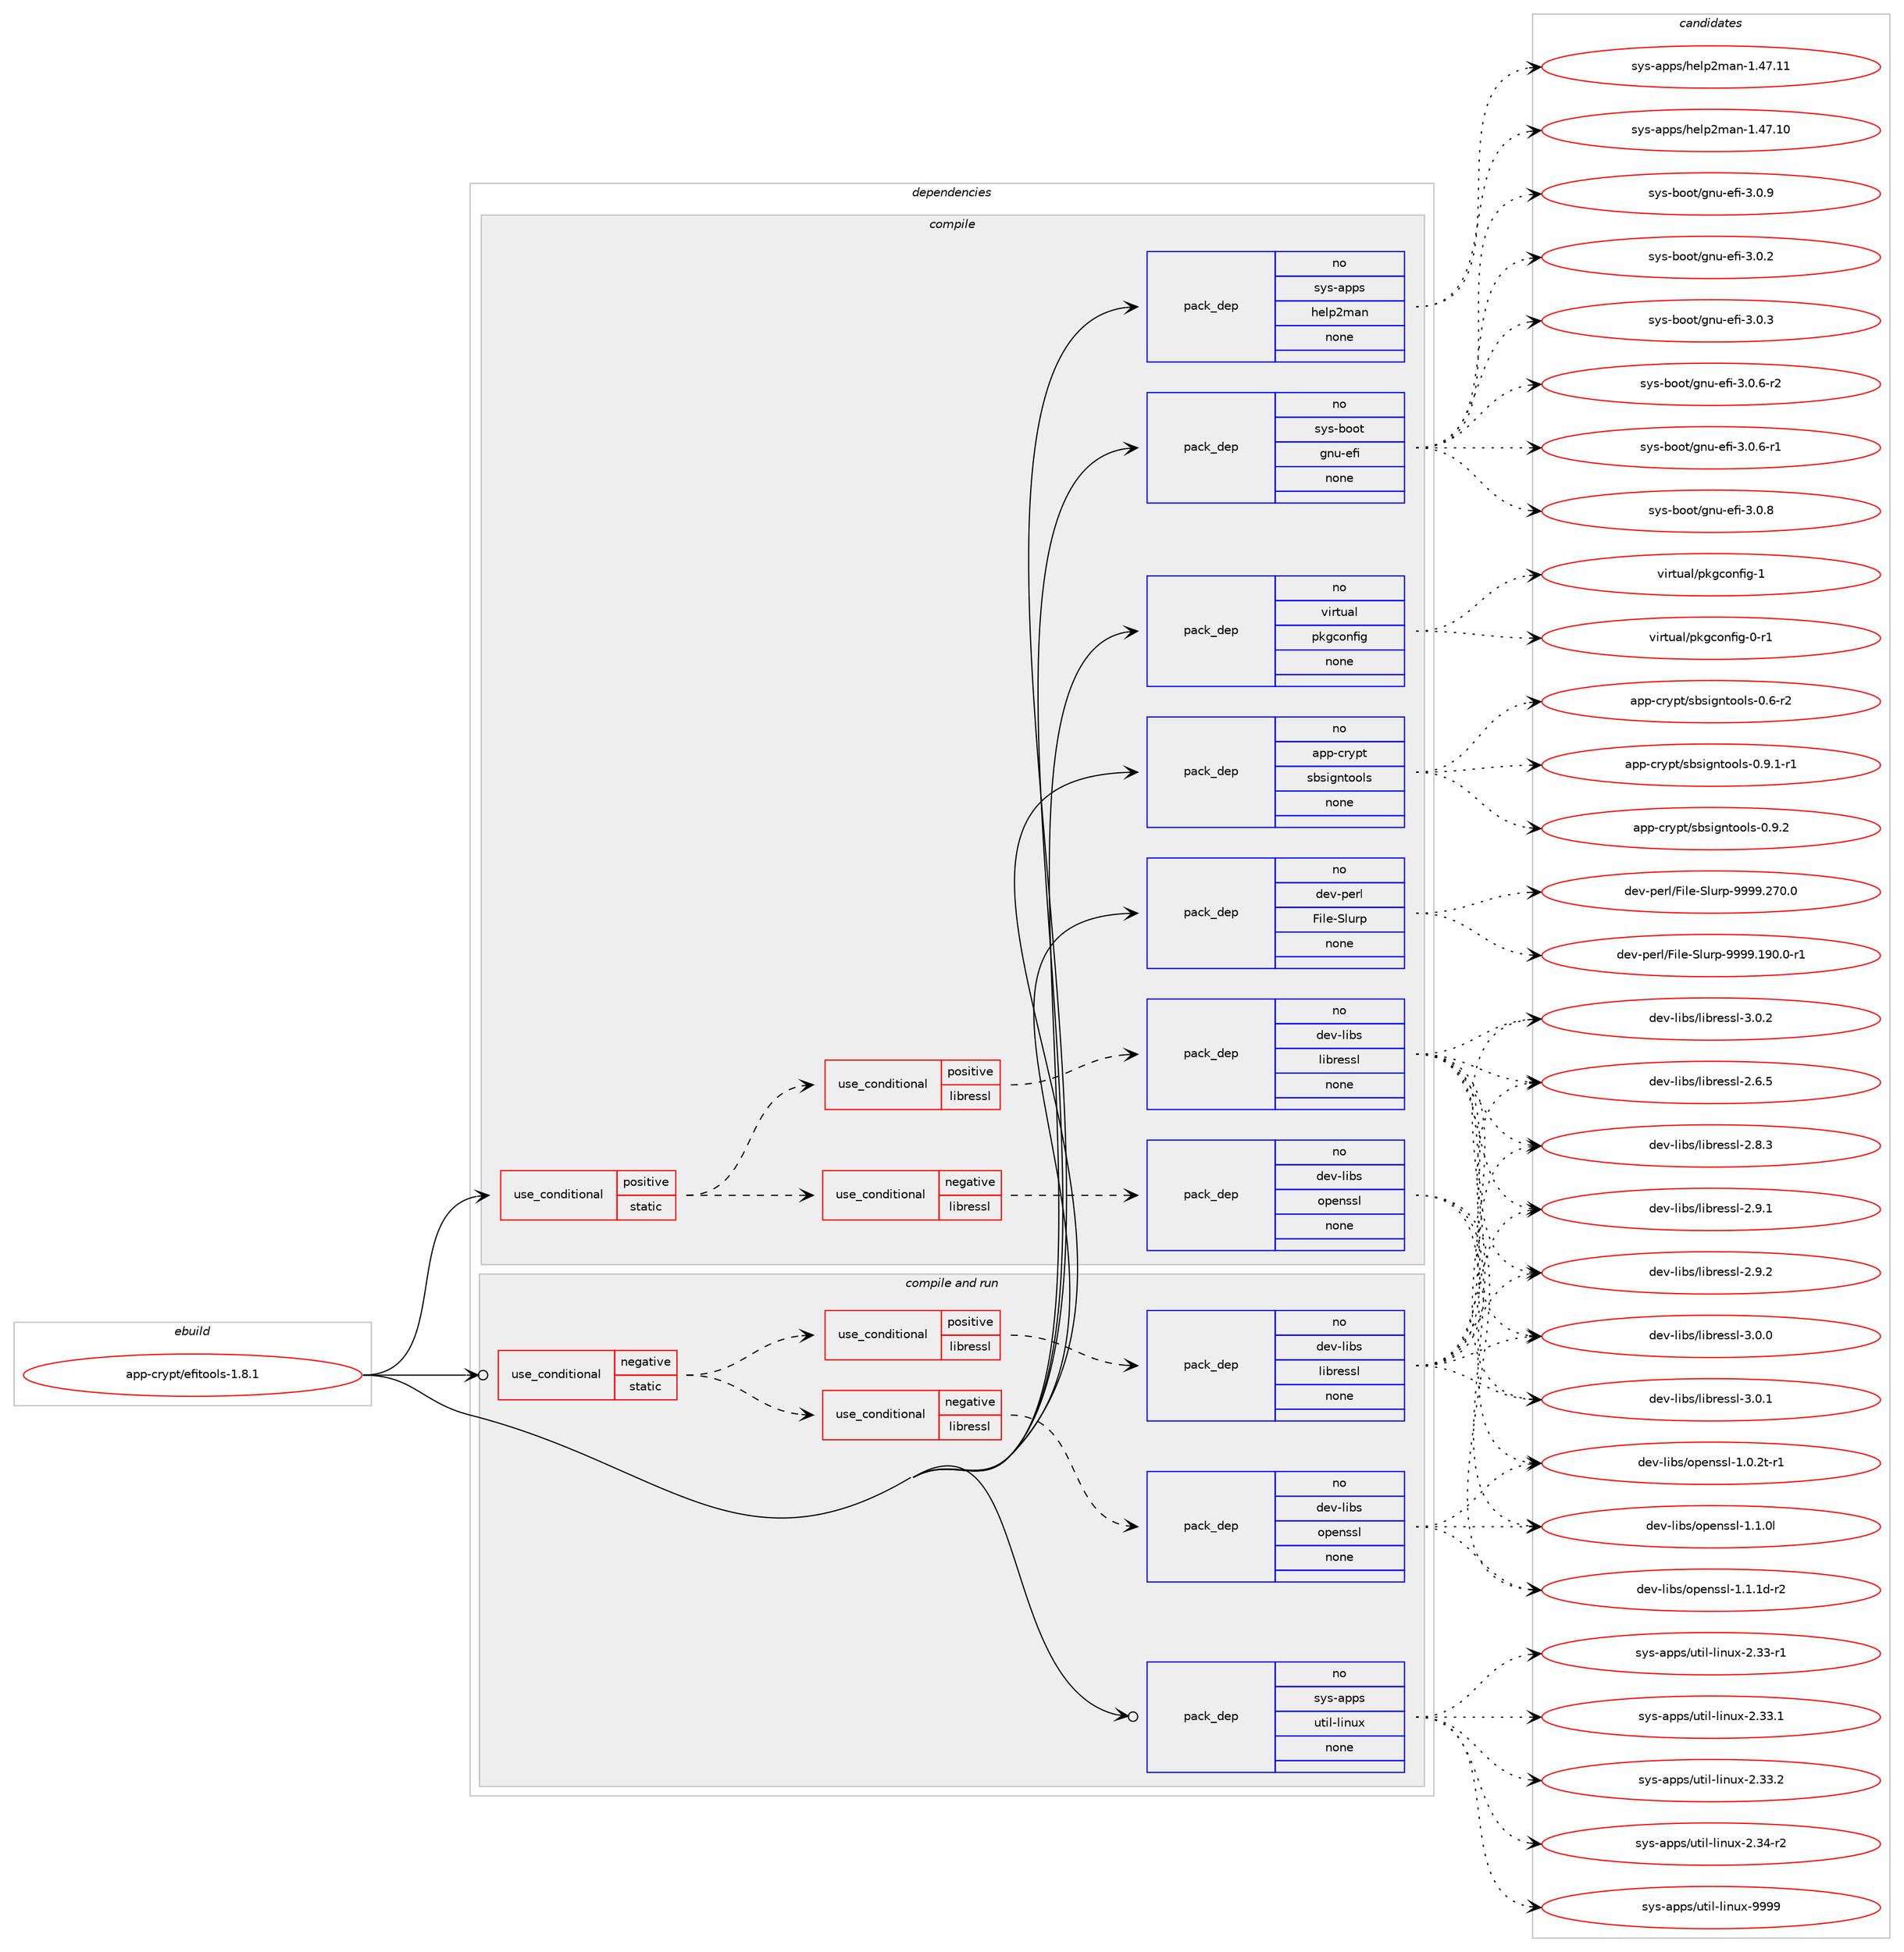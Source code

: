 digraph prolog {

# *************
# Graph options
# *************

newrank=true;
concentrate=true;
compound=true;
graph [rankdir=LR,fontname=Helvetica,fontsize=10,ranksep=1.5];#, ranksep=2.5, nodesep=0.2];
edge  [arrowhead=vee];
node  [fontname=Helvetica,fontsize=10];

# **********
# The ebuild
# **********

subgraph cluster_leftcol {
color=gray;
rank=same;
label=<<i>ebuild</i>>;
id [label="app-crypt/efitools-1.8.1", color=red, width=4, href="../app-crypt/efitools-1.8.1.svg"];
}

# ****************
# The dependencies
# ****************

subgraph cluster_midcol {
color=gray;
label=<<i>dependencies</i>>;
subgraph cluster_compile {
fillcolor="#eeeeee";
style=filled;
label=<<i>compile</i>>;
subgraph cond113705 {
dependency476674 [label=<<TABLE BORDER="0" CELLBORDER="1" CELLSPACING="0" CELLPADDING="4"><TR><TD ROWSPAN="3" CELLPADDING="10">use_conditional</TD></TR><TR><TD>positive</TD></TR><TR><TD>static</TD></TR></TABLE>>, shape=none, color=red];
subgraph cond113706 {
dependency476675 [label=<<TABLE BORDER="0" CELLBORDER="1" CELLSPACING="0" CELLPADDING="4"><TR><TD ROWSPAN="3" CELLPADDING="10">use_conditional</TD></TR><TR><TD>negative</TD></TR><TR><TD>libressl</TD></TR></TABLE>>, shape=none, color=red];
subgraph pack354315 {
dependency476676 [label=<<TABLE BORDER="0" CELLBORDER="1" CELLSPACING="0" CELLPADDING="4" WIDTH="220"><TR><TD ROWSPAN="6" CELLPADDING="30">pack_dep</TD></TR><TR><TD WIDTH="110">no</TD></TR><TR><TD>dev-libs</TD></TR><TR><TD>openssl</TD></TR><TR><TD>none</TD></TR><TR><TD></TD></TR></TABLE>>, shape=none, color=blue];
}
dependency476675:e -> dependency476676:w [weight=20,style="dashed",arrowhead="vee"];
}
dependency476674:e -> dependency476675:w [weight=20,style="dashed",arrowhead="vee"];
subgraph cond113707 {
dependency476677 [label=<<TABLE BORDER="0" CELLBORDER="1" CELLSPACING="0" CELLPADDING="4"><TR><TD ROWSPAN="3" CELLPADDING="10">use_conditional</TD></TR><TR><TD>positive</TD></TR><TR><TD>libressl</TD></TR></TABLE>>, shape=none, color=red];
subgraph pack354316 {
dependency476678 [label=<<TABLE BORDER="0" CELLBORDER="1" CELLSPACING="0" CELLPADDING="4" WIDTH="220"><TR><TD ROWSPAN="6" CELLPADDING="30">pack_dep</TD></TR><TR><TD WIDTH="110">no</TD></TR><TR><TD>dev-libs</TD></TR><TR><TD>libressl</TD></TR><TR><TD>none</TD></TR><TR><TD></TD></TR></TABLE>>, shape=none, color=blue];
}
dependency476677:e -> dependency476678:w [weight=20,style="dashed",arrowhead="vee"];
}
dependency476674:e -> dependency476677:w [weight=20,style="dashed",arrowhead="vee"];
}
id:e -> dependency476674:w [weight=20,style="solid",arrowhead="vee"];
subgraph pack354317 {
dependency476679 [label=<<TABLE BORDER="0" CELLBORDER="1" CELLSPACING="0" CELLPADDING="4" WIDTH="220"><TR><TD ROWSPAN="6" CELLPADDING="30">pack_dep</TD></TR><TR><TD WIDTH="110">no</TD></TR><TR><TD>app-crypt</TD></TR><TR><TD>sbsigntools</TD></TR><TR><TD>none</TD></TR><TR><TD></TD></TR></TABLE>>, shape=none, color=blue];
}
id:e -> dependency476679:w [weight=20,style="solid",arrowhead="vee"];
subgraph pack354318 {
dependency476680 [label=<<TABLE BORDER="0" CELLBORDER="1" CELLSPACING="0" CELLPADDING="4" WIDTH="220"><TR><TD ROWSPAN="6" CELLPADDING="30">pack_dep</TD></TR><TR><TD WIDTH="110">no</TD></TR><TR><TD>dev-perl</TD></TR><TR><TD>File-Slurp</TD></TR><TR><TD>none</TD></TR><TR><TD></TD></TR></TABLE>>, shape=none, color=blue];
}
id:e -> dependency476680:w [weight=20,style="solid",arrowhead="vee"];
subgraph pack354319 {
dependency476681 [label=<<TABLE BORDER="0" CELLBORDER="1" CELLSPACING="0" CELLPADDING="4" WIDTH="220"><TR><TD ROWSPAN="6" CELLPADDING="30">pack_dep</TD></TR><TR><TD WIDTH="110">no</TD></TR><TR><TD>sys-apps</TD></TR><TR><TD>help2man</TD></TR><TR><TD>none</TD></TR><TR><TD></TD></TR></TABLE>>, shape=none, color=blue];
}
id:e -> dependency476681:w [weight=20,style="solid",arrowhead="vee"];
subgraph pack354320 {
dependency476682 [label=<<TABLE BORDER="0" CELLBORDER="1" CELLSPACING="0" CELLPADDING="4" WIDTH="220"><TR><TD ROWSPAN="6" CELLPADDING="30">pack_dep</TD></TR><TR><TD WIDTH="110">no</TD></TR><TR><TD>sys-boot</TD></TR><TR><TD>gnu-efi</TD></TR><TR><TD>none</TD></TR><TR><TD></TD></TR></TABLE>>, shape=none, color=blue];
}
id:e -> dependency476682:w [weight=20,style="solid",arrowhead="vee"];
subgraph pack354321 {
dependency476683 [label=<<TABLE BORDER="0" CELLBORDER="1" CELLSPACING="0" CELLPADDING="4" WIDTH="220"><TR><TD ROWSPAN="6" CELLPADDING="30">pack_dep</TD></TR><TR><TD WIDTH="110">no</TD></TR><TR><TD>virtual</TD></TR><TR><TD>pkgconfig</TD></TR><TR><TD>none</TD></TR><TR><TD></TD></TR></TABLE>>, shape=none, color=blue];
}
id:e -> dependency476683:w [weight=20,style="solid",arrowhead="vee"];
}
subgraph cluster_compileandrun {
fillcolor="#eeeeee";
style=filled;
label=<<i>compile and run</i>>;
subgraph cond113708 {
dependency476684 [label=<<TABLE BORDER="0" CELLBORDER="1" CELLSPACING="0" CELLPADDING="4"><TR><TD ROWSPAN="3" CELLPADDING="10">use_conditional</TD></TR><TR><TD>negative</TD></TR><TR><TD>static</TD></TR></TABLE>>, shape=none, color=red];
subgraph cond113709 {
dependency476685 [label=<<TABLE BORDER="0" CELLBORDER="1" CELLSPACING="0" CELLPADDING="4"><TR><TD ROWSPAN="3" CELLPADDING="10">use_conditional</TD></TR><TR><TD>negative</TD></TR><TR><TD>libressl</TD></TR></TABLE>>, shape=none, color=red];
subgraph pack354322 {
dependency476686 [label=<<TABLE BORDER="0" CELLBORDER="1" CELLSPACING="0" CELLPADDING="4" WIDTH="220"><TR><TD ROWSPAN="6" CELLPADDING="30">pack_dep</TD></TR><TR><TD WIDTH="110">no</TD></TR><TR><TD>dev-libs</TD></TR><TR><TD>openssl</TD></TR><TR><TD>none</TD></TR><TR><TD></TD></TR></TABLE>>, shape=none, color=blue];
}
dependency476685:e -> dependency476686:w [weight=20,style="dashed",arrowhead="vee"];
}
dependency476684:e -> dependency476685:w [weight=20,style="dashed",arrowhead="vee"];
subgraph cond113710 {
dependency476687 [label=<<TABLE BORDER="0" CELLBORDER="1" CELLSPACING="0" CELLPADDING="4"><TR><TD ROWSPAN="3" CELLPADDING="10">use_conditional</TD></TR><TR><TD>positive</TD></TR><TR><TD>libressl</TD></TR></TABLE>>, shape=none, color=red];
subgraph pack354323 {
dependency476688 [label=<<TABLE BORDER="0" CELLBORDER="1" CELLSPACING="0" CELLPADDING="4" WIDTH="220"><TR><TD ROWSPAN="6" CELLPADDING="30">pack_dep</TD></TR><TR><TD WIDTH="110">no</TD></TR><TR><TD>dev-libs</TD></TR><TR><TD>libressl</TD></TR><TR><TD>none</TD></TR><TR><TD></TD></TR></TABLE>>, shape=none, color=blue];
}
dependency476687:e -> dependency476688:w [weight=20,style="dashed",arrowhead="vee"];
}
dependency476684:e -> dependency476687:w [weight=20,style="dashed",arrowhead="vee"];
}
id:e -> dependency476684:w [weight=20,style="solid",arrowhead="odotvee"];
subgraph pack354324 {
dependency476689 [label=<<TABLE BORDER="0" CELLBORDER="1" CELLSPACING="0" CELLPADDING="4" WIDTH="220"><TR><TD ROWSPAN="6" CELLPADDING="30">pack_dep</TD></TR><TR><TD WIDTH="110">no</TD></TR><TR><TD>sys-apps</TD></TR><TR><TD>util-linux</TD></TR><TR><TD>none</TD></TR><TR><TD></TD></TR></TABLE>>, shape=none, color=blue];
}
id:e -> dependency476689:w [weight=20,style="solid",arrowhead="odotvee"];
}
subgraph cluster_run {
fillcolor="#eeeeee";
style=filled;
label=<<i>run</i>>;
}
}

# **************
# The candidates
# **************

subgraph cluster_choices {
rank=same;
color=gray;
label=<<i>candidates</i>>;

subgraph choice354315 {
color=black;
nodesep=1;
choice1001011184510810598115471111121011101151151084549464846501164511449 [label="dev-libs/openssl-1.0.2t-r1", color=red, width=4,href="../dev-libs/openssl-1.0.2t-r1.svg"];
choice100101118451081059811547111112101110115115108454946494648108 [label="dev-libs/openssl-1.1.0l", color=red, width=4,href="../dev-libs/openssl-1.1.0l.svg"];
choice1001011184510810598115471111121011101151151084549464946491004511450 [label="dev-libs/openssl-1.1.1d-r2", color=red, width=4,href="../dev-libs/openssl-1.1.1d-r2.svg"];
dependency476676:e -> choice1001011184510810598115471111121011101151151084549464846501164511449:w [style=dotted,weight="100"];
dependency476676:e -> choice100101118451081059811547111112101110115115108454946494648108:w [style=dotted,weight="100"];
dependency476676:e -> choice1001011184510810598115471111121011101151151084549464946491004511450:w [style=dotted,weight="100"];
}
subgraph choice354316 {
color=black;
nodesep=1;
choice10010111845108105981154710810598114101115115108455046544653 [label="dev-libs/libressl-2.6.5", color=red, width=4,href="../dev-libs/libressl-2.6.5.svg"];
choice10010111845108105981154710810598114101115115108455046564651 [label="dev-libs/libressl-2.8.3", color=red, width=4,href="../dev-libs/libressl-2.8.3.svg"];
choice10010111845108105981154710810598114101115115108455046574649 [label="dev-libs/libressl-2.9.1", color=red, width=4,href="../dev-libs/libressl-2.9.1.svg"];
choice10010111845108105981154710810598114101115115108455046574650 [label="dev-libs/libressl-2.9.2", color=red, width=4,href="../dev-libs/libressl-2.9.2.svg"];
choice10010111845108105981154710810598114101115115108455146484648 [label="dev-libs/libressl-3.0.0", color=red, width=4,href="../dev-libs/libressl-3.0.0.svg"];
choice10010111845108105981154710810598114101115115108455146484649 [label="dev-libs/libressl-3.0.1", color=red, width=4,href="../dev-libs/libressl-3.0.1.svg"];
choice10010111845108105981154710810598114101115115108455146484650 [label="dev-libs/libressl-3.0.2", color=red, width=4,href="../dev-libs/libressl-3.0.2.svg"];
dependency476678:e -> choice10010111845108105981154710810598114101115115108455046544653:w [style=dotted,weight="100"];
dependency476678:e -> choice10010111845108105981154710810598114101115115108455046564651:w [style=dotted,weight="100"];
dependency476678:e -> choice10010111845108105981154710810598114101115115108455046574649:w [style=dotted,weight="100"];
dependency476678:e -> choice10010111845108105981154710810598114101115115108455046574650:w [style=dotted,weight="100"];
dependency476678:e -> choice10010111845108105981154710810598114101115115108455146484648:w [style=dotted,weight="100"];
dependency476678:e -> choice10010111845108105981154710810598114101115115108455146484649:w [style=dotted,weight="100"];
dependency476678:e -> choice10010111845108105981154710810598114101115115108455146484650:w [style=dotted,weight="100"];
}
subgraph choice354317 {
color=black;
nodesep=1;
choice9711211245991141211121164711598115105103110116111111108115454846544511450 [label="app-crypt/sbsigntools-0.6-r2", color=red, width=4,href="../app-crypt/sbsigntools-0.6-r2.svg"];
choice97112112459911412111211647115981151051031101161111111081154548465746494511449 [label="app-crypt/sbsigntools-0.9.1-r1", color=red, width=4,href="../app-crypt/sbsigntools-0.9.1-r1.svg"];
choice9711211245991141211121164711598115105103110116111111108115454846574650 [label="app-crypt/sbsigntools-0.9.2", color=red, width=4,href="../app-crypt/sbsigntools-0.9.2.svg"];
dependency476679:e -> choice9711211245991141211121164711598115105103110116111111108115454846544511450:w [style=dotted,weight="100"];
dependency476679:e -> choice97112112459911412111211647115981151051031101161111111081154548465746494511449:w [style=dotted,weight="100"];
dependency476679:e -> choice9711211245991141211121164711598115105103110116111111108115454846574650:w [style=dotted,weight="100"];
}
subgraph choice354318 {
color=black;
nodesep=1;
choice100101118451121011141084770105108101458310811711411245575757574649574846484511449 [label="dev-perl/File-Slurp-9999.190.0-r1", color=red, width=4,href="../dev-perl/File-Slurp-9999.190.0-r1.svg"];
choice10010111845112101114108477010510810145831081171141124557575757465055484648 [label="dev-perl/File-Slurp-9999.270.0", color=red, width=4,href="../dev-perl/File-Slurp-9999.270.0.svg"];
dependency476680:e -> choice100101118451121011141084770105108101458310811711411245575757574649574846484511449:w [style=dotted,weight="100"];
dependency476680:e -> choice10010111845112101114108477010510810145831081171141124557575757465055484648:w [style=dotted,weight="100"];
}
subgraph choice354319 {
color=black;
nodesep=1;
choice11512111545971121121154710410110811250109971104549465255464948 [label="sys-apps/help2man-1.47.10", color=red, width=4,href="../sys-apps/help2man-1.47.10.svg"];
choice11512111545971121121154710410110811250109971104549465255464949 [label="sys-apps/help2man-1.47.11", color=red, width=4,href="../sys-apps/help2man-1.47.11.svg"];
dependency476681:e -> choice11512111545971121121154710410110811250109971104549465255464948:w [style=dotted,weight="100"];
dependency476681:e -> choice11512111545971121121154710410110811250109971104549465255464949:w [style=dotted,weight="100"];
}
subgraph choice354320 {
color=black;
nodesep=1;
choice11512111545981111111164710311011745101102105455146484650 [label="sys-boot/gnu-efi-3.0.2", color=red, width=4,href="../sys-boot/gnu-efi-3.0.2.svg"];
choice11512111545981111111164710311011745101102105455146484651 [label="sys-boot/gnu-efi-3.0.3", color=red, width=4,href="../sys-boot/gnu-efi-3.0.3.svg"];
choice115121115459811111111647103110117451011021054551464846544511449 [label="sys-boot/gnu-efi-3.0.6-r1", color=red, width=4,href="../sys-boot/gnu-efi-3.0.6-r1.svg"];
choice115121115459811111111647103110117451011021054551464846544511450 [label="sys-boot/gnu-efi-3.0.6-r2", color=red, width=4,href="../sys-boot/gnu-efi-3.0.6-r2.svg"];
choice11512111545981111111164710311011745101102105455146484656 [label="sys-boot/gnu-efi-3.0.8", color=red, width=4,href="../sys-boot/gnu-efi-3.0.8.svg"];
choice11512111545981111111164710311011745101102105455146484657 [label="sys-boot/gnu-efi-3.0.9", color=red, width=4,href="../sys-boot/gnu-efi-3.0.9.svg"];
dependency476682:e -> choice11512111545981111111164710311011745101102105455146484650:w [style=dotted,weight="100"];
dependency476682:e -> choice11512111545981111111164710311011745101102105455146484651:w [style=dotted,weight="100"];
dependency476682:e -> choice115121115459811111111647103110117451011021054551464846544511449:w [style=dotted,weight="100"];
dependency476682:e -> choice115121115459811111111647103110117451011021054551464846544511450:w [style=dotted,weight="100"];
dependency476682:e -> choice11512111545981111111164710311011745101102105455146484656:w [style=dotted,weight="100"];
dependency476682:e -> choice11512111545981111111164710311011745101102105455146484657:w [style=dotted,weight="100"];
}
subgraph choice354321 {
color=black;
nodesep=1;
choice11810511411611797108471121071039911111010210510345484511449 [label="virtual/pkgconfig-0-r1", color=red, width=4,href="../virtual/pkgconfig-0-r1.svg"];
choice1181051141161179710847112107103991111101021051034549 [label="virtual/pkgconfig-1", color=red, width=4,href="../virtual/pkgconfig-1.svg"];
dependency476683:e -> choice11810511411611797108471121071039911111010210510345484511449:w [style=dotted,weight="100"];
dependency476683:e -> choice1181051141161179710847112107103991111101021051034549:w [style=dotted,weight="100"];
}
subgraph choice354322 {
color=black;
nodesep=1;
choice1001011184510810598115471111121011101151151084549464846501164511449 [label="dev-libs/openssl-1.0.2t-r1", color=red, width=4,href="../dev-libs/openssl-1.0.2t-r1.svg"];
choice100101118451081059811547111112101110115115108454946494648108 [label="dev-libs/openssl-1.1.0l", color=red, width=4,href="../dev-libs/openssl-1.1.0l.svg"];
choice1001011184510810598115471111121011101151151084549464946491004511450 [label="dev-libs/openssl-1.1.1d-r2", color=red, width=4,href="../dev-libs/openssl-1.1.1d-r2.svg"];
dependency476686:e -> choice1001011184510810598115471111121011101151151084549464846501164511449:w [style=dotted,weight="100"];
dependency476686:e -> choice100101118451081059811547111112101110115115108454946494648108:w [style=dotted,weight="100"];
dependency476686:e -> choice1001011184510810598115471111121011101151151084549464946491004511450:w [style=dotted,weight="100"];
}
subgraph choice354323 {
color=black;
nodesep=1;
choice10010111845108105981154710810598114101115115108455046544653 [label="dev-libs/libressl-2.6.5", color=red, width=4,href="../dev-libs/libressl-2.6.5.svg"];
choice10010111845108105981154710810598114101115115108455046564651 [label="dev-libs/libressl-2.8.3", color=red, width=4,href="../dev-libs/libressl-2.8.3.svg"];
choice10010111845108105981154710810598114101115115108455046574649 [label="dev-libs/libressl-2.9.1", color=red, width=4,href="../dev-libs/libressl-2.9.1.svg"];
choice10010111845108105981154710810598114101115115108455046574650 [label="dev-libs/libressl-2.9.2", color=red, width=4,href="../dev-libs/libressl-2.9.2.svg"];
choice10010111845108105981154710810598114101115115108455146484648 [label="dev-libs/libressl-3.0.0", color=red, width=4,href="../dev-libs/libressl-3.0.0.svg"];
choice10010111845108105981154710810598114101115115108455146484649 [label="dev-libs/libressl-3.0.1", color=red, width=4,href="../dev-libs/libressl-3.0.1.svg"];
choice10010111845108105981154710810598114101115115108455146484650 [label="dev-libs/libressl-3.0.2", color=red, width=4,href="../dev-libs/libressl-3.0.2.svg"];
dependency476688:e -> choice10010111845108105981154710810598114101115115108455046544653:w [style=dotted,weight="100"];
dependency476688:e -> choice10010111845108105981154710810598114101115115108455046564651:w [style=dotted,weight="100"];
dependency476688:e -> choice10010111845108105981154710810598114101115115108455046574649:w [style=dotted,weight="100"];
dependency476688:e -> choice10010111845108105981154710810598114101115115108455046574650:w [style=dotted,weight="100"];
dependency476688:e -> choice10010111845108105981154710810598114101115115108455146484648:w [style=dotted,weight="100"];
dependency476688:e -> choice10010111845108105981154710810598114101115115108455146484649:w [style=dotted,weight="100"];
dependency476688:e -> choice10010111845108105981154710810598114101115115108455146484650:w [style=dotted,weight="100"];
}
subgraph choice354324 {
color=black;
nodesep=1;
choice1151211154597112112115471171161051084510810511011712045504651514511449 [label="sys-apps/util-linux-2.33-r1", color=red, width=4,href="../sys-apps/util-linux-2.33-r1.svg"];
choice1151211154597112112115471171161051084510810511011712045504651514649 [label="sys-apps/util-linux-2.33.1", color=red, width=4,href="../sys-apps/util-linux-2.33.1.svg"];
choice1151211154597112112115471171161051084510810511011712045504651514650 [label="sys-apps/util-linux-2.33.2", color=red, width=4,href="../sys-apps/util-linux-2.33.2.svg"];
choice1151211154597112112115471171161051084510810511011712045504651524511450 [label="sys-apps/util-linux-2.34-r2", color=red, width=4,href="../sys-apps/util-linux-2.34-r2.svg"];
choice115121115459711211211547117116105108451081051101171204557575757 [label="sys-apps/util-linux-9999", color=red, width=4,href="../sys-apps/util-linux-9999.svg"];
dependency476689:e -> choice1151211154597112112115471171161051084510810511011712045504651514511449:w [style=dotted,weight="100"];
dependency476689:e -> choice1151211154597112112115471171161051084510810511011712045504651514649:w [style=dotted,weight="100"];
dependency476689:e -> choice1151211154597112112115471171161051084510810511011712045504651514650:w [style=dotted,weight="100"];
dependency476689:e -> choice1151211154597112112115471171161051084510810511011712045504651524511450:w [style=dotted,weight="100"];
dependency476689:e -> choice115121115459711211211547117116105108451081051101171204557575757:w [style=dotted,weight="100"];
}
}

}
